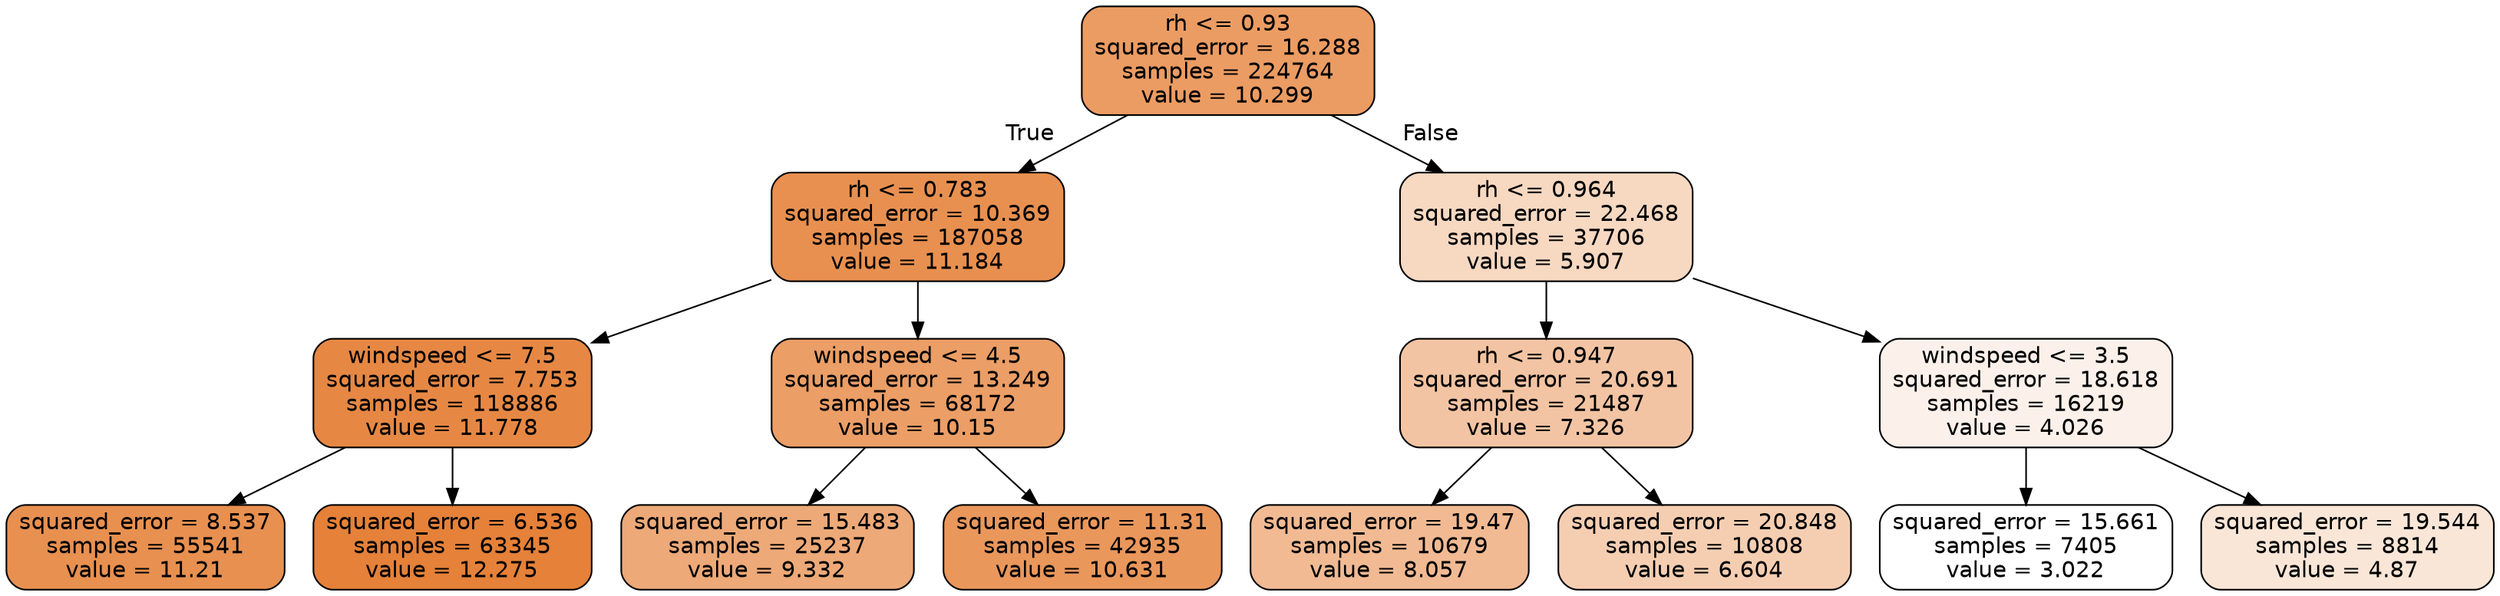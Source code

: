 digraph Tree {
node [shape=box, style="filled, rounded", color="black", fontname="helvetica"] ;
edge [fontname="helvetica"] ;
0 [label="rh <= 0.93\nsquared_error = 16.288\nsamples = 224764\nvalue = 10.299", fillcolor="#eb9c63"] ;
1 [label="rh <= 0.783\nsquared_error = 10.369\nsamples = 187058\nvalue = 11.184", fillcolor="#e89050"] ;
0 -> 1 [labeldistance=2.5, labelangle=45, headlabel="True"] ;
2 [label="windspeed <= 7.5\nsquared_error = 7.753\nsamples = 118886\nvalue = 11.778", fillcolor="#e68844"] ;
1 -> 2 ;
3 [label="squared_error = 8.537\nsamples = 55541\nvalue = 11.21", fillcolor="#e89050"] ;
2 -> 3 ;
4 [label="squared_error = 6.536\nsamples = 63345\nvalue = 12.275", fillcolor="#e58139"] ;
2 -> 4 ;
5 [label="windspeed <= 4.5\nsquared_error = 13.249\nsamples = 68172\nvalue = 10.15", fillcolor="#eb9e66"] ;
1 -> 5 ;
6 [label="squared_error = 15.483\nsamples = 25237\nvalue = 9.332", fillcolor="#eda978"] ;
5 -> 6 ;
7 [label="squared_error = 11.31\nsamples = 42935\nvalue = 10.631", fillcolor="#ea975c"] ;
5 -> 7 ;
8 [label="rh <= 0.964\nsquared_error = 22.468\nsamples = 37706\nvalue = 5.907", fillcolor="#f7d8c1"] ;
0 -> 8 [labeldistance=2.5, labelangle=-45, headlabel="False"] ;
9 [label="rh <= 0.947\nsquared_error = 20.691\nsamples = 21487\nvalue = 7.326", fillcolor="#f3c4a3"] ;
8 -> 9 ;
10 [label="squared_error = 19.47\nsamples = 10679\nvalue = 8.057", fillcolor="#f1ba93"] ;
9 -> 10 ;
11 [label="squared_error = 20.848\nsamples = 10808\nvalue = 6.604", fillcolor="#f5ceb2"] ;
9 -> 11 ;
12 [label="windspeed <= 3.5\nsquared_error = 18.618\nsamples = 16219\nvalue = 4.026", fillcolor="#fcf1ea"] ;
8 -> 12 ;
13 [label="squared_error = 15.661\nsamples = 7405\nvalue = 3.022", fillcolor="#ffffff"] ;
12 -> 13 ;
14 [label="squared_error = 19.544\nsamples = 8814\nvalue = 4.87", fillcolor="#fae6d7"] ;
12 -> 14 ;
}